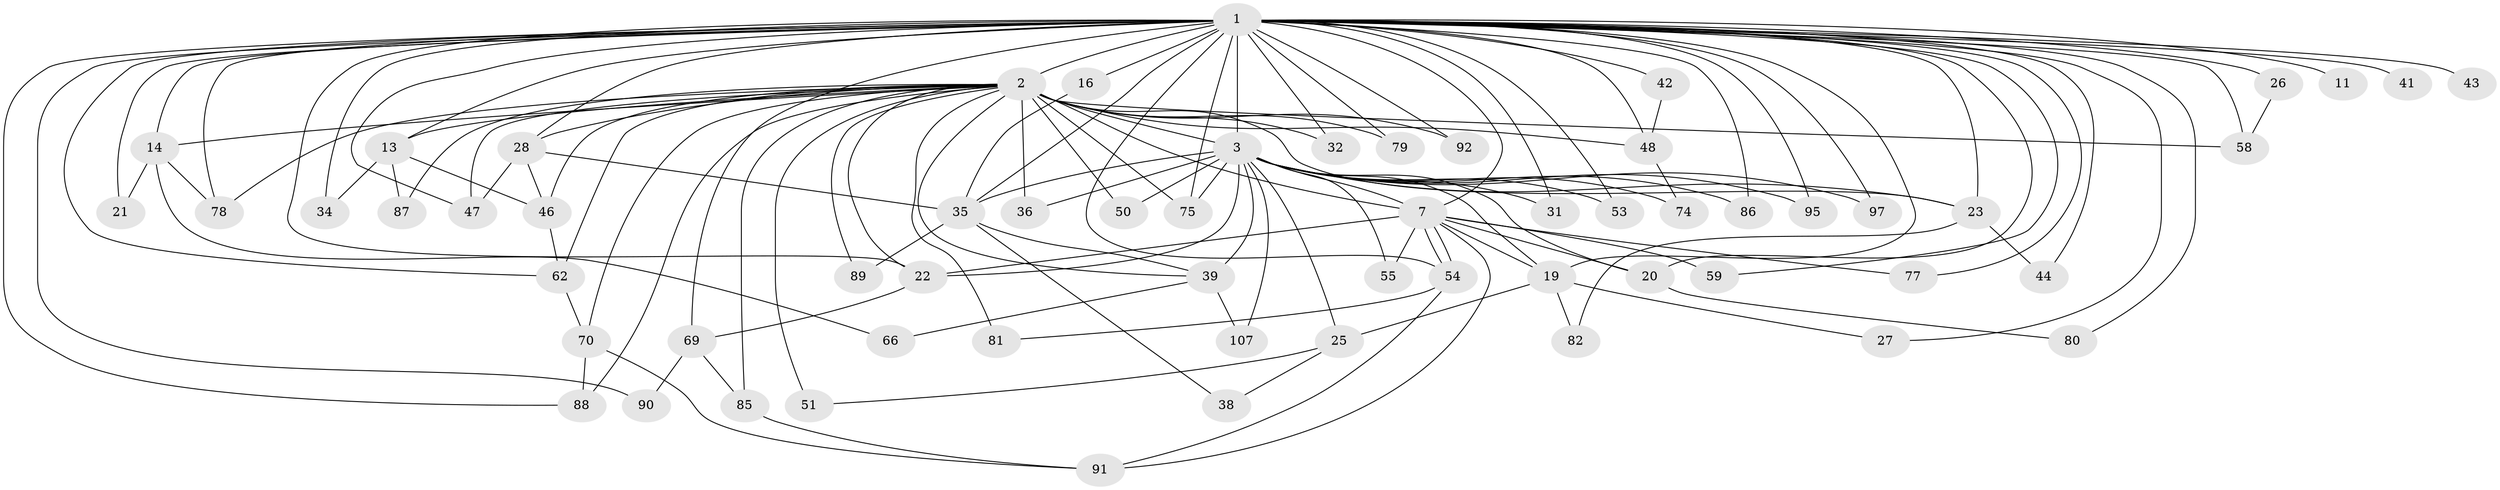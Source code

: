 // original degree distribution, {14: 0.016260162601626018, 21: 0.008130081300813009, 24: 0.016260162601626018, 18: 0.008130081300813009, 39: 0.008130081300813009, 19: 0.008130081300813009, 26: 0.008130081300813009, 20: 0.008130081300813009, 2: 0.5365853658536586, 9: 0.008130081300813009, 6: 0.04065040650406504, 5: 0.032520325203252036, 10: 0.008130081300813009, 3: 0.17886178861788618, 4: 0.11382113821138211}
// Generated by graph-tools (version 1.1) at 2025/14/03/09/25 04:14:08]
// undirected, 61 vertices, 133 edges
graph export_dot {
graph [start="1"]
  node [color=gray90,style=filled];
  1 [super="+4"];
  2 [super="+71+120+112+45+8"];
  3 [super="+73+61+9+64+52+68"];
  7 [super="+100+98+104+72+24+65"];
  11;
  13 [super="+18"];
  14;
  16;
  19;
  20;
  21;
  22 [super="+57"];
  23;
  25 [super="+113+63"];
  26;
  27;
  28 [super="+121"];
  31;
  32;
  34;
  35 [super="+49"];
  36;
  38;
  39 [super="+40"];
  41;
  42;
  43;
  44;
  46;
  47 [super="+94"];
  48 [super="+119"];
  50;
  51;
  53;
  54 [super="+67"];
  55;
  58 [super="+83"];
  59;
  62;
  66;
  69;
  70;
  74;
  75 [super="+93"];
  77;
  78 [super="+96"];
  79;
  80;
  81;
  82;
  85;
  86;
  87;
  88 [super="+103+122"];
  89;
  90;
  91 [super="+116+118"];
  92;
  95;
  97;
  107;
  1 -- 2 [weight=17];
  1 -- 3 [weight=12];
  1 -- 7 [weight=8];
  1 -- 31;
  1 -- 48;
  1 -- 88;
  1 -- 11;
  1 -- 13 [weight=2];
  1 -- 14;
  1 -- 16 [weight=2];
  1 -- 19;
  1 -- 20;
  1 -- 21;
  1 -- 22;
  1 -- 23;
  1 -- 26;
  1 -- 27;
  1 -- 28;
  1 -- 32;
  1 -- 34;
  1 -- 35;
  1 -- 41 [weight=2];
  1 -- 42;
  1 -- 43 [weight=2];
  1 -- 44;
  1 -- 47;
  1 -- 53;
  1 -- 54 [weight=2];
  1 -- 58;
  1 -- 59;
  1 -- 62;
  1 -- 69;
  1 -- 75;
  1 -- 77;
  1 -- 78;
  1 -- 79;
  1 -- 80;
  1 -- 86;
  1 -- 90;
  1 -- 92;
  1 -- 95;
  1 -- 97;
  2 -- 3 [weight=4];
  2 -- 7 [weight=3];
  2 -- 14;
  2 -- 28 [weight=2];
  2 -- 32;
  2 -- 46;
  2 -- 87;
  2 -- 58 [weight=2];
  2 -- 23 [weight=2];
  2 -- 70;
  2 -- 75;
  2 -- 13 [weight=2];
  2 -- 78;
  2 -- 79;
  2 -- 81;
  2 -- 85;
  2 -- 22;
  2 -- 88 [weight=2];
  2 -- 89;
  2 -- 92;
  2 -- 36;
  2 -- 39;
  2 -- 48;
  2 -- 50;
  2 -- 51 [weight=2];
  2 -- 62;
  2 -- 47;
  3 -- 7 [weight=7];
  3 -- 22;
  3 -- 25 [weight=2];
  3 -- 39 [weight=2];
  3 -- 50;
  3 -- 53;
  3 -- 23;
  3 -- 74;
  3 -- 75;
  3 -- 20;
  3 -- 86;
  3 -- 95;
  3 -- 31;
  3 -- 97;
  3 -- 36;
  3 -- 107;
  3 -- 55;
  3 -- 35;
  3 -- 19;
  7 -- 19;
  7 -- 54;
  7 -- 54;
  7 -- 55;
  7 -- 59 [weight=2];
  7 -- 77;
  7 -- 91;
  7 -- 20;
  7 -- 22;
  13 -- 34;
  13 -- 46;
  13 -- 87;
  14 -- 21;
  14 -- 66;
  14 -- 78;
  16 -- 35;
  19 -- 27;
  19 -- 82;
  19 -- 25;
  20 -- 80;
  22 -- 69;
  23 -- 44;
  23 -- 82;
  25 -- 38;
  25 -- 51;
  26 -- 58;
  28 -- 35;
  28 -- 47;
  28 -- 46;
  35 -- 38;
  35 -- 39;
  35 -- 89;
  39 -- 66;
  39 -- 107;
  42 -- 48;
  46 -- 62;
  48 -- 74;
  54 -- 81;
  54 -- 91;
  62 -- 70;
  69 -- 85;
  69 -- 90;
  70 -- 88;
  70 -- 91;
  85 -- 91;
}
